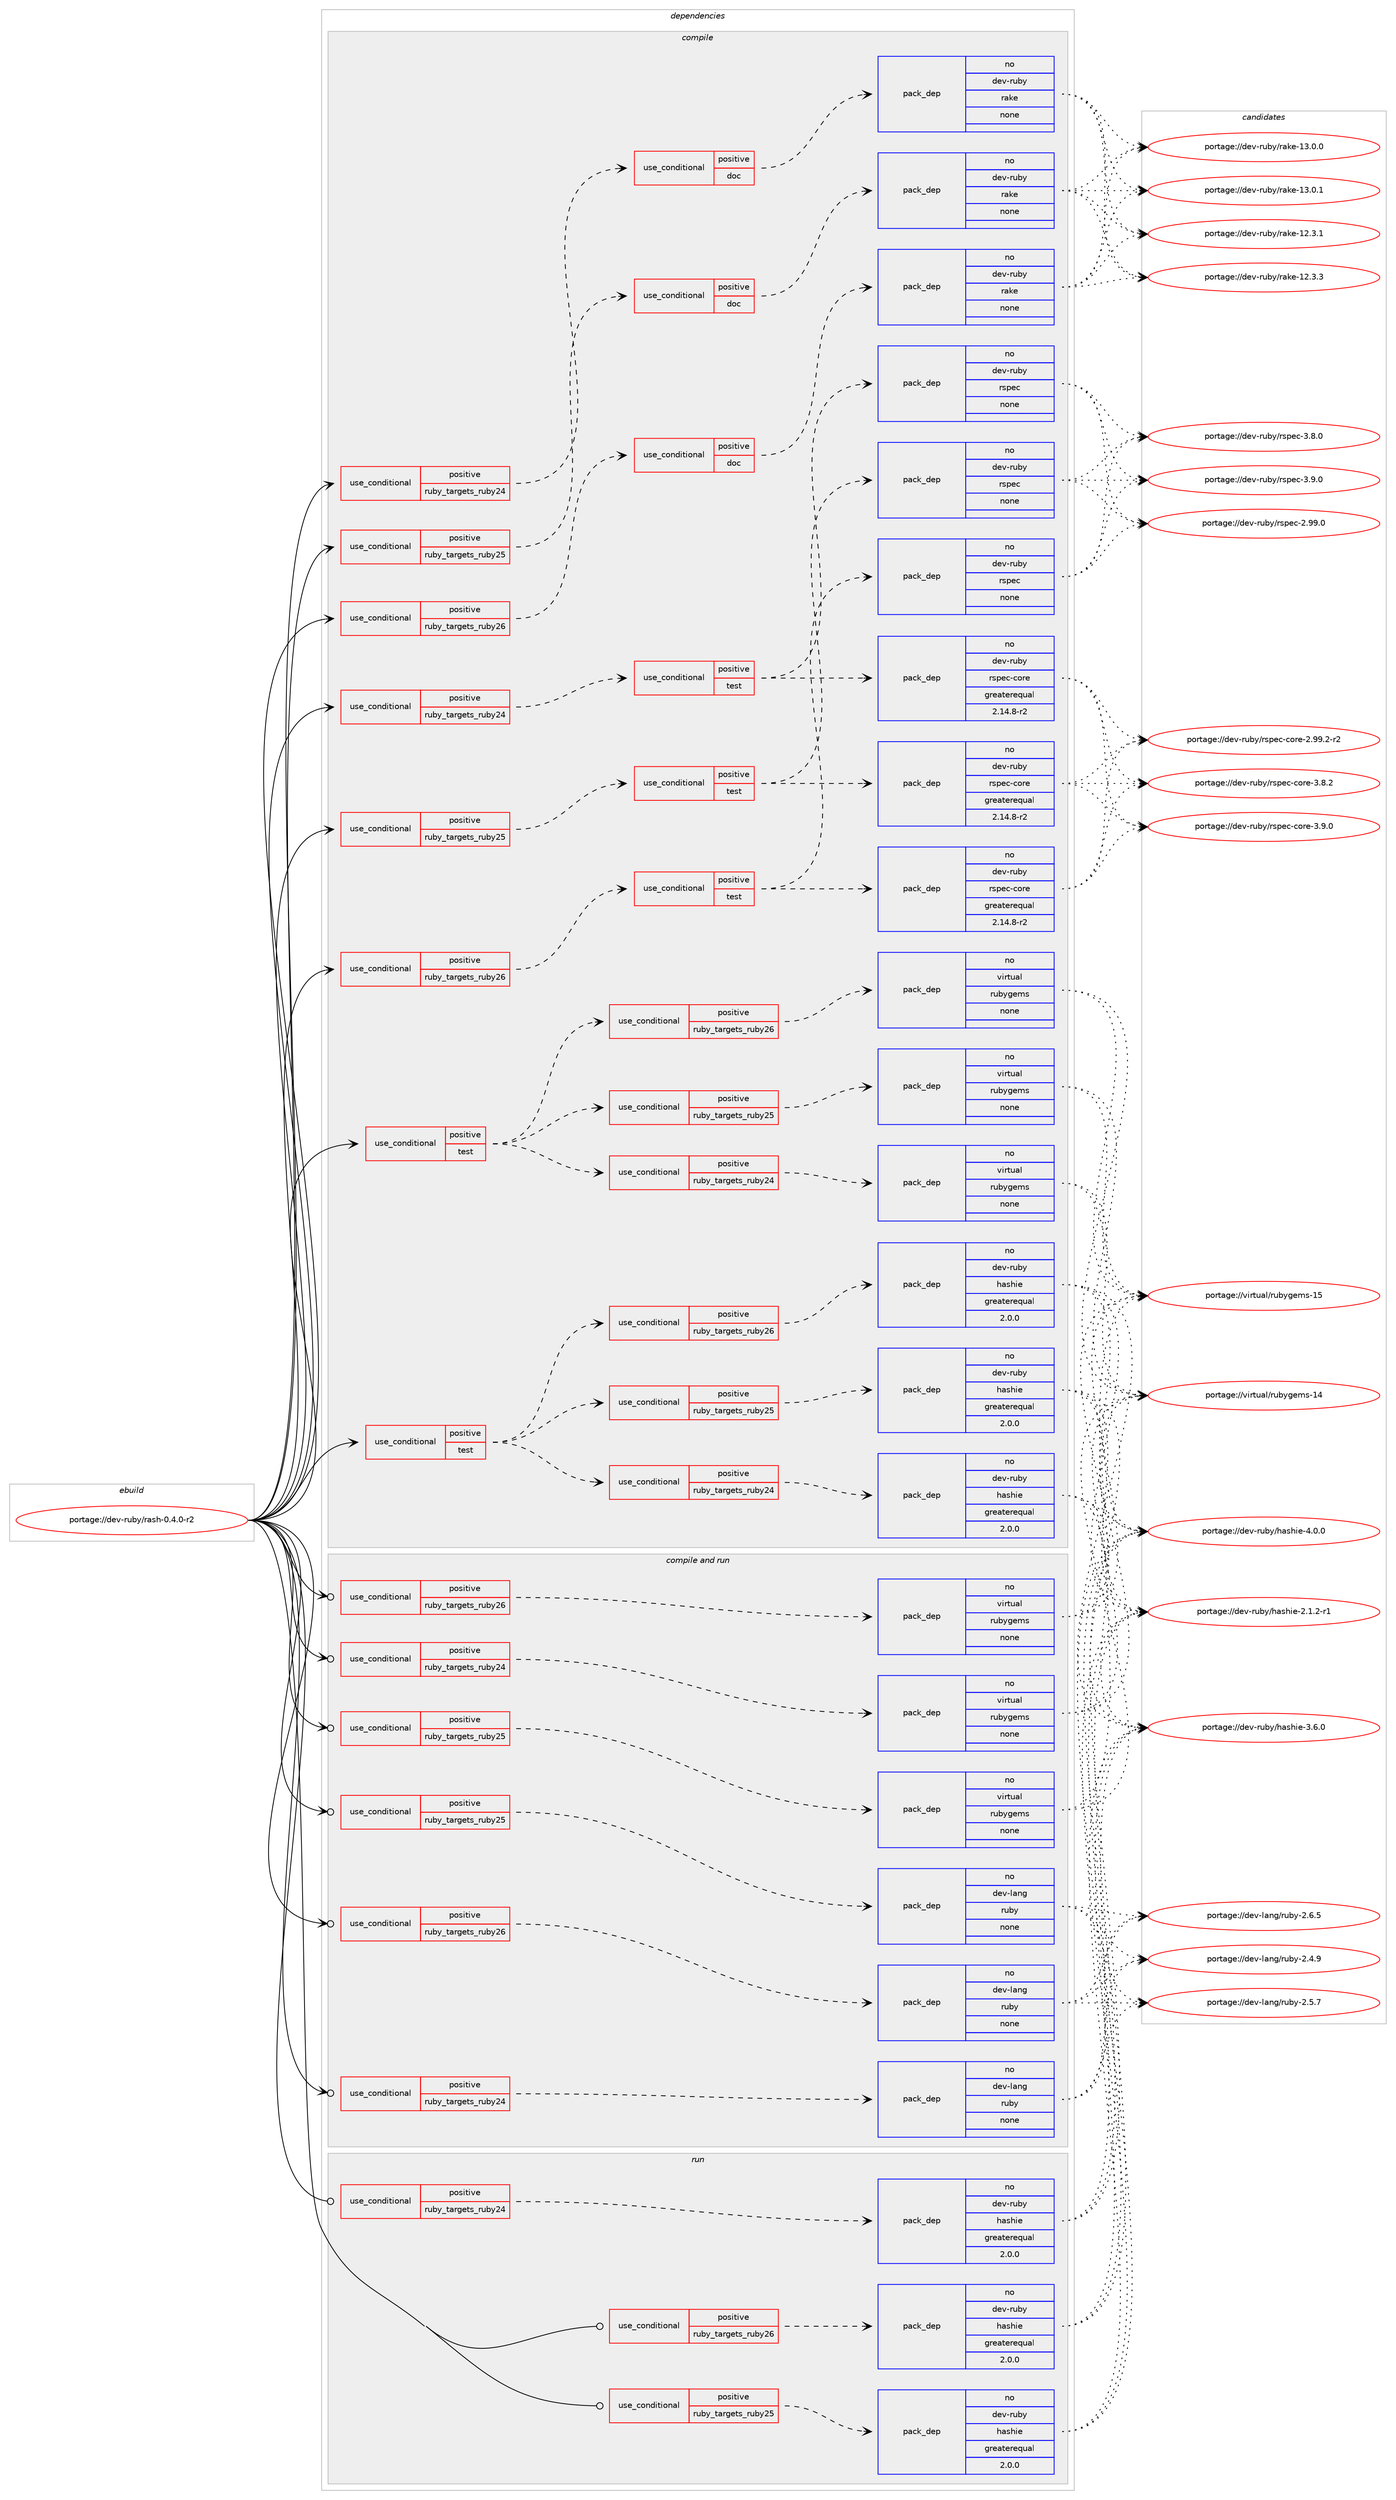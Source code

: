 digraph prolog {

# *************
# Graph options
# *************

newrank=true;
concentrate=true;
compound=true;
graph [rankdir=LR,fontname=Helvetica,fontsize=10,ranksep=1.5];#, ranksep=2.5, nodesep=0.2];
edge  [arrowhead=vee];
node  [fontname=Helvetica,fontsize=10];

# **********
# The ebuild
# **********

subgraph cluster_leftcol {
color=gray;
rank=same;
label=<<i>ebuild</i>>;
id [label="portage://dev-ruby/rash-0.4.0-r2", color=red, width=4, href="../dev-ruby/rash-0.4.0-r2.svg"];
}

# ****************
# The dependencies
# ****************

subgraph cluster_midcol {
color=gray;
label=<<i>dependencies</i>>;
subgraph cluster_compile {
fillcolor="#eeeeee";
style=filled;
label=<<i>compile</i>>;
subgraph cond60435 {
dependency237096 [label=<<TABLE BORDER="0" CELLBORDER="1" CELLSPACING="0" CELLPADDING="4"><TR><TD ROWSPAN="3" CELLPADDING="10">use_conditional</TD></TR><TR><TD>positive</TD></TR><TR><TD>ruby_targets_ruby24</TD></TR></TABLE>>, shape=none, color=red];
subgraph cond60436 {
dependency237097 [label=<<TABLE BORDER="0" CELLBORDER="1" CELLSPACING="0" CELLPADDING="4"><TR><TD ROWSPAN="3" CELLPADDING="10">use_conditional</TD></TR><TR><TD>positive</TD></TR><TR><TD>doc</TD></TR></TABLE>>, shape=none, color=red];
subgraph pack173116 {
dependency237098 [label=<<TABLE BORDER="0" CELLBORDER="1" CELLSPACING="0" CELLPADDING="4" WIDTH="220"><TR><TD ROWSPAN="6" CELLPADDING="30">pack_dep</TD></TR><TR><TD WIDTH="110">no</TD></TR><TR><TD>dev-ruby</TD></TR><TR><TD>rake</TD></TR><TR><TD>none</TD></TR><TR><TD></TD></TR></TABLE>>, shape=none, color=blue];
}
dependency237097:e -> dependency237098:w [weight=20,style="dashed",arrowhead="vee"];
}
dependency237096:e -> dependency237097:w [weight=20,style="dashed",arrowhead="vee"];
}
id:e -> dependency237096:w [weight=20,style="solid",arrowhead="vee"];
subgraph cond60437 {
dependency237099 [label=<<TABLE BORDER="0" CELLBORDER="1" CELLSPACING="0" CELLPADDING="4"><TR><TD ROWSPAN="3" CELLPADDING="10">use_conditional</TD></TR><TR><TD>positive</TD></TR><TR><TD>ruby_targets_ruby24</TD></TR></TABLE>>, shape=none, color=red];
subgraph cond60438 {
dependency237100 [label=<<TABLE BORDER="0" CELLBORDER="1" CELLSPACING="0" CELLPADDING="4"><TR><TD ROWSPAN="3" CELLPADDING="10">use_conditional</TD></TR><TR><TD>positive</TD></TR><TR><TD>test</TD></TR></TABLE>>, shape=none, color=red];
subgraph pack173117 {
dependency237101 [label=<<TABLE BORDER="0" CELLBORDER="1" CELLSPACING="0" CELLPADDING="4" WIDTH="220"><TR><TD ROWSPAN="6" CELLPADDING="30">pack_dep</TD></TR><TR><TD WIDTH="110">no</TD></TR><TR><TD>dev-ruby</TD></TR><TR><TD>rspec</TD></TR><TR><TD>none</TD></TR><TR><TD></TD></TR></TABLE>>, shape=none, color=blue];
}
dependency237100:e -> dependency237101:w [weight=20,style="dashed",arrowhead="vee"];
subgraph pack173118 {
dependency237102 [label=<<TABLE BORDER="0" CELLBORDER="1" CELLSPACING="0" CELLPADDING="4" WIDTH="220"><TR><TD ROWSPAN="6" CELLPADDING="30">pack_dep</TD></TR><TR><TD WIDTH="110">no</TD></TR><TR><TD>dev-ruby</TD></TR><TR><TD>rspec-core</TD></TR><TR><TD>greaterequal</TD></TR><TR><TD>2.14.8-r2</TD></TR></TABLE>>, shape=none, color=blue];
}
dependency237100:e -> dependency237102:w [weight=20,style="dashed",arrowhead="vee"];
}
dependency237099:e -> dependency237100:w [weight=20,style="dashed",arrowhead="vee"];
}
id:e -> dependency237099:w [weight=20,style="solid",arrowhead="vee"];
subgraph cond60439 {
dependency237103 [label=<<TABLE BORDER="0" CELLBORDER="1" CELLSPACING="0" CELLPADDING="4"><TR><TD ROWSPAN="3" CELLPADDING="10">use_conditional</TD></TR><TR><TD>positive</TD></TR><TR><TD>ruby_targets_ruby25</TD></TR></TABLE>>, shape=none, color=red];
subgraph cond60440 {
dependency237104 [label=<<TABLE BORDER="0" CELLBORDER="1" CELLSPACING="0" CELLPADDING="4"><TR><TD ROWSPAN="3" CELLPADDING="10">use_conditional</TD></TR><TR><TD>positive</TD></TR><TR><TD>doc</TD></TR></TABLE>>, shape=none, color=red];
subgraph pack173119 {
dependency237105 [label=<<TABLE BORDER="0" CELLBORDER="1" CELLSPACING="0" CELLPADDING="4" WIDTH="220"><TR><TD ROWSPAN="6" CELLPADDING="30">pack_dep</TD></TR><TR><TD WIDTH="110">no</TD></TR><TR><TD>dev-ruby</TD></TR><TR><TD>rake</TD></TR><TR><TD>none</TD></TR><TR><TD></TD></TR></TABLE>>, shape=none, color=blue];
}
dependency237104:e -> dependency237105:w [weight=20,style="dashed",arrowhead="vee"];
}
dependency237103:e -> dependency237104:w [weight=20,style="dashed",arrowhead="vee"];
}
id:e -> dependency237103:w [weight=20,style="solid",arrowhead="vee"];
subgraph cond60441 {
dependency237106 [label=<<TABLE BORDER="0" CELLBORDER="1" CELLSPACING="0" CELLPADDING="4"><TR><TD ROWSPAN="3" CELLPADDING="10">use_conditional</TD></TR><TR><TD>positive</TD></TR><TR><TD>ruby_targets_ruby25</TD></TR></TABLE>>, shape=none, color=red];
subgraph cond60442 {
dependency237107 [label=<<TABLE BORDER="0" CELLBORDER="1" CELLSPACING="0" CELLPADDING="4"><TR><TD ROWSPAN="3" CELLPADDING="10">use_conditional</TD></TR><TR><TD>positive</TD></TR><TR><TD>test</TD></TR></TABLE>>, shape=none, color=red];
subgraph pack173120 {
dependency237108 [label=<<TABLE BORDER="0" CELLBORDER="1" CELLSPACING="0" CELLPADDING="4" WIDTH="220"><TR><TD ROWSPAN="6" CELLPADDING="30">pack_dep</TD></TR><TR><TD WIDTH="110">no</TD></TR><TR><TD>dev-ruby</TD></TR><TR><TD>rspec</TD></TR><TR><TD>none</TD></TR><TR><TD></TD></TR></TABLE>>, shape=none, color=blue];
}
dependency237107:e -> dependency237108:w [weight=20,style="dashed",arrowhead="vee"];
subgraph pack173121 {
dependency237109 [label=<<TABLE BORDER="0" CELLBORDER="1" CELLSPACING="0" CELLPADDING="4" WIDTH="220"><TR><TD ROWSPAN="6" CELLPADDING="30">pack_dep</TD></TR><TR><TD WIDTH="110">no</TD></TR><TR><TD>dev-ruby</TD></TR><TR><TD>rspec-core</TD></TR><TR><TD>greaterequal</TD></TR><TR><TD>2.14.8-r2</TD></TR></TABLE>>, shape=none, color=blue];
}
dependency237107:e -> dependency237109:w [weight=20,style="dashed",arrowhead="vee"];
}
dependency237106:e -> dependency237107:w [weight=20,style="dashed",arrowhead="vee"];
}
id:e -> dependency237106:w [weight=20,style="solid",arrowhead="vee"];
subgraph cond60443 {
dependency237110 [label=<<TABLE BORDER="0" CELLBORDER="1" CELLSPACING="0" CELLPADDING="4"><TR><TD ROWSPAN="3" CELLPADDING="10">use_conditional</TD></TR><TR><TD>positive</TD></TR><TR><TD>ruby_targets_ruby26</TD></TR></TABLE>>, shape=none, color=red];
subgraph cond60444 {
dependency237111 [label=<<TABLE BORDER="0" CELLBORDER="1" CELLSPACING="0" CELLPADDING="4"><TR><TD ROWSPAN="3" CELLPADDING="10">use_conditional</TD></TR><TR><TD>positive</TD></TR><TR><TD>doc</TD></TR></TABLE>>, shape=none, color=red];
subgraph pack173122 {
dependency237112 [label=<<TABLE BORDER="0" CELLBORDER="1" CELLSPACING="0" CELLPADDING="4" WIDTH="220"><TR><TD ROWSPAN="6" CELLPADDING="30">pack_dep</TD></TR><TR><TD WIDTH="110">no</TD></TR><TR><TD>dev-ruby</TD></TR><TR><TD>rake</TD></TR><TR><TD>none</TD></TR><TR><TD></TD></TR></TABLE>>, shape=none, color=blue];
}
dependency237111:e -> dependency237112:w [weight=20,style="dashed",arrowhead="vee"];
}
dependency237110:e -> dependency237111:w [weight=20,style="dashed",arrowhead="vee"];
}
id:e -> dependency237110:w [weight=20,style="solid",arrowhead="vee"];
subgraph cond60445 {
dependency237113 [label=<<TABLE BORDER="0" CELLBORDER="1" CELLSPACING="0" CELLPADDING="4"><TR><TD ROWSPAN="3" CELLPADDING="10">use_conditional</TD></TR><TR><TD>positive</TD></TR><TR><TD>ruby_targets_ruby26</TD></TR></TABLE>>, shape=none, color=red];
subgraph cond60446 {
dependency237114 [label=<<TABLE BORDER="0" CELLBORDER="1" CELLSPACING="0" CELLPADDING="4"><TR><TD ROWSPAN="3" CELLPADDING="10">use_conditional</TD></TR><TR><TD>positive</TD></TR><TR><TD>test</TD></TR></TABLE>>, shape=none, color=red];
subgraph pack173123 {
dependency237115 [label=<<TABLE BORDER="0" CELLBORDER="1" CELLSPACING="0" CELLPADDING="4" WIDTH="220"><TR><TD ROWSPAN="6" CELLPADDING="30">pack_dep</TD></TR><TR><TD WIDTH="110">no</TD></TR><TR><TD>dev-ruby</TD></TR><TR><TD>rspec</TD></TR><TR><TD>none</TD></TR><TR><TD></TD></TR></TABLE>>, shape=none, color=blue];
}
dependency237114:e -> dependency237115:w [weight=20,style="dashed",arrowhead="vee"];
subgraph pack173124 {
dependency237116 [label=<<TABLE BORDER="0" CELLBORDER="1" CELLSPACING="0" CELLPADDING="4" WIDTH="220"><TR><TD ROWSPAN="6" CELLPADDING="30">pack_dep</TD></TR><TR><TD WIDTH="110">no</TD></TR><TR><TD>dev-ruby</TD></TR><TR><TD>rspec-core</TD></TR><TR><TD>greaterequal</TD></TR><TR><TD>2.14.8-r2</TD></TR></TABLE>>, shape=none, color=blue];
}
dependency237114:e -> dependency237116:w [weight=20,style="dashed",arrowhead="vee"];
}
dependency237113:e -> dependency237114:w [weight=20,style="dashed",arrowhead="vee"];
}
id:e -> dependency237113:w [weight=20,style="solid",arrowhead="vee"];
subgraph cond60447 {
dependency237117 [label=<<TABLE BORDER="0" CELLBORDER="1" CELLSPACING="0" CELLPADDING="4"><TR><TD ROWSPAN="3" CELLPADDING="10">use_conditional</TD></TR><TR><TD>positive</TD></TR><TR><TD>test</TD></TR></TABLE>>, shape=none, color=red];
subgraph cond60448 {
dependency237118 [label=<<TABLE BORDER="0" CELLBORDER="1" CELLSPACING="0" CELLPADDING="4"><TR><TD ROWSPAN="3" CELLPADDING="10">use_conditional</TD></TR><TR><TD>positive</TD></TR><TR><TD>ruby_targets_ruby24</TD></TR></TABLE>>, shape=none, color=red];
subgraph pack173125 {
dependency237119 [label=<<TABLE BORDER="0" CELLBORDER="1" CELLSPACING="0" CELLPADDING="4" WIDTH="220"><TR><TD ROWSPAN="6" CELLPADDING="30">pack_dep</TD></TR><TR><TD WIDTH="110">no</TD></TR><TR><TD>dev-ruby</TD></TR><TR><TD>hashie</TD></TR><TR><TD>greaterequal</TD></TR><TR><TD>2.0.0</TD></TR></TABLE>>, shape=none, color=blue];
}
dependency237118:e -> dependency237119:w [weight=20,style="dashed",arrowhead="vee"];
}
dependency237117:e -> dependency237118:w [weight=20,style="dashed",arrowhead="vee"];
subgraph cond60449 {
dependency237120 [label=<<TABLE BORDER="0" CELLBORDER="1" CELLSPACING="0" CELLPADDING="4"><TR><TD ROWSPAN="3" CELLPADDING="10">use_conditional</TD></TR><TR><TD>positive</TD></TR><TR><TD>ruby_targets_ruby25</TD></TR></TABLE>>, shape=none, color=red];
subgraph pack173126 {
dependency237121 [label=<<TABLE BORDER="0" CELLBORDER="1" CELLSPACING="0" CELLPADDING="4" WIDTH="220"><TR><TD ROWSPAN="6" CELLPADDING="30">pack_dep</TD></TR><TR><TD WIDTH="110">no</TD></TR><TR><TD>dev-ruby</TD></TR><TR><TD>hashie</TD></TR><TR><TD>greaterequal</TD></TR><TR><TD>2.0.0</TD></TR></TABLE>>, shape=none, color=blue];
}
dependency237120:e -> dependency237121:w [weight=20,style="dashed",arrowhead="vee"];
}
dependency237117:e -> dependency237120:w [weight=20,style="dashed",arrowhead="vee"];
subgraph cond60450 {
dependency237122 [label=<<TABLE BORDER="0" CELLBORDER="1" CELLSPACING="0" CELLPADDING="4"><TR><TD ROWSPAN="3" CELLPADDING="10">use_conditional</TD></TR><TR><TD>positive</TD></TR><TR><TD>ruby_targets_ruby26</TD></TR></TABLE>>, shape=none, color=red];
subgraph pack173127 {
dependency237123 [label=<<TABLE BORDER="0" CELLBORDER="1" CELLSPACING="0" CELLPADDING="4" WIDTH="220"><TR><TD ROWSPAN="6" CELLPADDING="30">pack_dep</TD></TR><TR><TD WIDTH="110">no</TD></TR><TR><TD>dev-ruby</TD></TR><TR><TD>hashie</TD></TR><TR><TD>greaterequal</TD></TR><TR><TD>2.0.0</TD></TR></TABLE>>, shape=none, color=blue];
}
dependency237122:e -> dependency237123:w [weight=20,style="dashed",arrowhead="vee"];
}
dependency237117:e -> dependency237122:w [weight=20,style="dashed",arrowhead="vee"];
}
id:e -> dependency237117:w [weight=20,style="solid",arrowhead="vee"];
subgraph cond60451 {
dependency237124 [label=<<TABLE BORDER="0" CELLBORDER="1" CELLSPACING="0" CELLPADDING="4"><TR><TD ROWSPAN="3" CELLPADDING="10">use_conditional</TD></TR><TR><TD>positive</TD></TR><TR><TD>test</TD></TR></TABLE>>, shape=none, color=red];
subgraph cond60452 {
dependency237125 [label=<<TABLE BORDER="0" CELLBORDER="1" CELLSPACING="0" CELLPADDING="4"><TR><TD ROWSPAN="3" CELLPADDING="10">use_conditional</TD></TR><TR><TD>positive</TD></TR><TR><TD>ruby_targets_ruby24</TD></TR></TABLE>>, shape=none, color=red];
subgraph pack173128 {
dependency237126 [label=<<TABLE BORDER="0" CELLBORDER="1" CELLSPACING="0" CELLPADDING="4" WIDTH="220"><TR><TD ROWSPAN="6" CELLPADDING="30">pack_dep</TD></TR><TR><TD WIDTH="110">no</TD></TR><TR><TD>virtual</TD></TR><TR><TD>rubygems</TD></TR><TR><TD>none</TD></TR><TR><TD></TD></TR></TABLE>>, shape=none, color=blue];
}
dependency237125:e -> dependency237126:w [weight=20,style="dashed",arrowhead="vee"];
}
dependency237124:e -> dependency237125:w [weight=20,style="dashed",arrowhead="vee"];
subgraph cond60453 {
dependency237127 [label=<<TABLE BORDER="0" CELLBORDER="1" CELLSPACING="0" CELLPADDING="4"><TR><TD ROWSPAN="3" CELLPADDING="10">use_conditional</TD></TR><TR><TD>positive</TD></TR><TR><TD>ruby_targets_ruby25</TD></TR></TABLE>>, shape=none, color=red];
subgraph pack173129 {
dependency237128 [label=<<TABLE BORDER="0" CELLBORDER="1" CELLSPACING="0" CELLPADDING="4" WIDTH="220"><TR><TD ROWSPAN="6" CELLPADDING="30">pack_dep</TD></TR><TR><TD WIDTH="110">no</TD></TR><TR><TD>virtual</TD></TR><TR><TD>rubygems</TD></TR><TR><TD>none</TD></TR><TR><TD></TD></TR></TABLE>>, shape=none, color=blue];
}
dependency237127:e -> dependency237128:w [weight=20,style="dashed",arrowhead="vee"];
}
dependency237124:e -> dependency237127:w [weight=20,style="dashed",arrowhead="vee"];
subgraph cond60454 {
dependency237129 [label=<<TABLE BORDER="0" CELLBORDER="1" CELLSPACING="0" CELLPADDING="4"><TR><TD ROWSPAN="3" CELLPADDING="10">use_conditional</TD></TR><TR><TD>positive</TD></TR><TR><TD>ruby_targets_ruby26</TD></TR></TABLE>>, shape=none, color=red];
subgraph pack173130 {
dependency237130 [label=<<TABLE BORDER="0" CELLBORDER="1" CELLSPACING="0" CELLPADDING="4" WIDTH="220"><TR><TD ROWSPAN="6" CELLPADDING="30">pack_dep</TD></TR><TR><TD WIDTH="110">no</TD></TR><TR><TD>virtual</TD></TR><TR><TD>rubygems</TD></TR><TR><TD>none</TD></TR><TR><TD></TD></TR></TABLE>>, shape=none, color=blue];
}
dependency237129:e -> dependency237130:w [weight=20,style="dashed",arrowhead="vee"];
}
dependency237124:e -> dependency237129:w [weight=20,style="dashed",arrowhead="vee"];
}
id:e -> dependency237124:w [weight=20,style="solid",arrowhead="vee"];
}
subgraph cluster_compileandrun {
fillcolor="#eeeeee";
style=filled;
label=<<i>compile and run</i>>;
subgraph cond60455 {
dependency237131 [label=<<TABLE BORDER="0" CELLBORDER="1" CELLSPACING="0" CELLPADDING="4"><TR><TD ROWSPAN="3" CELLPADDING="10">use_conditional</TD></TR><TR><TD>positive</TD></TR><TR><TD>ruby_targets_ruby24</TD></TR></TABLE>>, shape=none, color=red];
subgraph pack173131 {
dependency237132 [label=<<TABLE BORDER="0" CELLBORDER="1" CELLSPACING="0" CELLPADDING="4" WIDTH="220"><TR><TD ROWSPAN="6" CELLPADDING="30">pack_dep</TD></TR><TR><TD WIDTH="110">no</TD></TR><TR><TD>dev-lang</TD></TR><TR><TD>ruby</TD></TR><TR><TD>none</TD></TR><TR><TD></TD></TR></TABLE>>, shape=none, color=blue];
}
dependency237131:e -> dependency237132:w [weight=20,style="dashed",arrowhead="vee"];
}
id:e -> dependency237131:w [weight=20,style="solid",arrowhead="odotvee"];
subgraph cond60456 {
dependency237133 [label=<<TABLE BORDER="0" CELLBORDER="1" CELLSPACING="0" CELLPADDING="4"><TR><TD ROWSPAN="3" CELLPADDING="10">use_conditional</TD></TR><TR><TD>positive</TD></TR><TR><TD>ruby_targets_ruby24</TD></TR></TABLE>>, shape=none, color=red];
subgraph pack173132 {
dependency237134 [label=<<TABLE BORDER="0" CELLBORDER="1" CELLSPACING="0" CELLPADDING="4" WIDTH="220"><TR><TD ROWSPAN="6" CELLPADDING="30">pack_dep</TD></TR><TR><TD WIDTH="110">no</TD></TR><TR><TD>virtual</TD></TR><TR><TD>rubygems</TD></TR><TR><TD>none</TD></TR><TR><TD></TD></TR></TABLE>>, shape=none, color=blue];
}
dependency237133:e -> dependency237134:w [weight=20,style="dashed",arrowhead="vee"];
}
id:e -> dependency237133:w [weight=20,style="solid",arrowhead="odotvee"];
subgraph cond60457 {
dependency237135 [label=<<TABLE BORDER="0" CELLBORDER="1" CELLSPACING="0" CELLPADDING="4"><TR><TD ROWSPAN="3" CELLPADDING="10">use_conditional</TD></TR><TR><TD>positive</TD></TR><TR><TD>ruby_targets_ruby25</TD></TR></TABLE>>, shape=none, color=red];
subgraph pack173133 {
dependency237136 [label=<<TABLE BORDER="0" CELLBORDER="1" CELLSPACING="0" CELLPADDING="4" WIDTH="220"><TR><TD ROWSPAN="6" CELLPADDING="30">pack_dep</TD></TR><TR><TD WIDTH="110">no</TD></TR><TR><TD>dev-lang</TD></TR><TR><TD>ruby</TD></TR><TR><TD>none</TD></TR><TR><TD></TD></TR></TABLE>>, shape=none, color=blue];
}
dependency237135:e -> dependency237136:w [weight=20,style="dashed",arrowhead="vee"];
}
id:e -> dependency237135:w [weight=20,style="solid",arrowhead="odotvee"];
subgraph cond60458 {
dependency237137 [label=<<TABLE BORDER="0" CELLBORDER="1" CELLSPACING="0" CELLPADDING="4"><TR><TD ROWSPAN="3" CELLPADDING="10">use_conditional</TD></TR><TR><TD>positive</TD></TR><TR><TD>ruby_targets_ruby25</TD></TR></TABLE>>, shape=none, color=red];
subgraph pack173134 {
dependency237138 [label=<<TABLE BORDER="0" CELLBORDER="1" CELLSPACING="0" CELLPADDING="4" WIDTH="220"><TR><TD ROWSPAN="6" CELLPADDING="30">pack_dep</TD></TR><TR><TD WIDTH="110">no</TD></TR><TR><TD>virtual</TD></TR><TR><TD>rubygems</TD></TR><TR><TD>none</TD></TR><TR><TD></TD></TR></TABLE>>, shape=none, color=blue];
}
dependency237137:e -> dependency237138:w [weight=20,style="dashed",arrowhead="vee"];
}
id:e -> dependency237137:w [weight=20,style="solid",arrowhead="odotvee"];
subgraph cond60459 {
dependency237139 [label=<<TABLE BORDER="0" CELLBORDER="1" CELLSPACING="0" CELLPADDING="4"><TR><TD ROWSPAN="3" CELLPADDING="10">use_conditional</TD></TR><TR><TD>positive</TD></TR><TR><TD>ruby_targets_ruby26</TD></TR></TABLE>>, shape=none, color=red];
subgraph pack173135 {
dependency237140 [label=<<TABLE BORDER="0" CELLBORDER="1" CELLSPACING="0" CELLPADDING="4" WIDTH="220"><TR><TD ROWSPAN="6" CELLPADDING="30">pack_dep</TD></TR><TR><TD WIDTH="110">no</TD></TR><TR><TD>dev-lang</TD></TR><TR><TD>ruby</TD></TR><TR><TD>none</TD></TR><TR><TD></TD></TR></TABLE>>, shape=none, color=blue];
}
dependency237139:e -> dependency237140:w [weight=20,style="dashed",arrowhead="vee"];
}
id:e -> dependency237139:w [weight=20,style="solid",arrowhead="odotvee"];
subgraph cond60460 {
dependency237141 [label=<<TABLE BORDER="0" CELLBORDER="1" CELLSPACING="0" CELLPADDING="4"><TR><TD ROWSPAN="3" CELLPADDING="10">use_conditional</TD></TR><TR><TD>positive</TD></TR><TR><TD>ruby_targets_ruby26</TD></TR></TABLE>>, shape=none, color=red];
subgraph pack173136 {
dependency237142 [label=<<TABLE BORDER="0" CELLBORDER="1" CELLSPACING="0" CELLPADDING="4" WIDTH="220"><TR><TD ROWSPAN="6" CELLPADDING="30">pack_dep</TD></TR><TR><TD WIDTH="110">no</TD></TR><TR><TD>virtual</TD></TR><TR><TD>rubygems</TD></TR><TR><TD>none</TD></TR><TR><TD></TD></TR></TABLE>>, shape=none, color=blue];
}
dependency237141:e -> dependency237142:w [weight=20,style="dashed",arrowhead="vee"];
}
id:e -> dependency237141:w [weight=20,style="solid",arrowhead="odotvee"];
}
subgraph cluster_run {
fillcolor="#eeeeee";
style=filled;
label=<<i>run</i>>;
subgraph cond60461 {
dependency237143 [label=<<TABLE BORDER="0" CELLBORDER="1" CELLSPACING="0" CELLPADDING="4"><TR><TD ROWSPAN="3" CELLPADDING="10">use_conditional</TD></TR><TR><TD>positive</TD></TR><TR><TD>ruby_targets_ruby24</TD></TR></TABLE>>, shape=none, color=red];
subgraph pack173137 {
dependency237144 [label=<<TABLE BORDER="0" CELLBORDER="1" CELLSPACING="0" CELLPADDING="4" WIDTH="220"><TR><TD ROWSPAN="6" CELLPADDING="30">pack_dep</TD></TR><TR><TD WIDTH="110">no</TD></TR><TR><TD>dev-ruby</TD></TR><TR><TD>hashie</TD></TR><TR><TD>greaterequal</TD></TR><TR><TD>2.0.0</TD></TR></TABLE>>, shape=none, color=blue];
}
dependency237143:e -> dependency237144:w [weight=20,style="dashed",arrowhead="vee"];
}
id:e -> dependency237143:w [weight=20,style="solid",arrowhead="odot"];
subgraph cond60462 {
dependency237145 [label=<<TABLE BORDER="0" CELLBORDER="1" CELLSPACING="0" CELLPADDING="4"><TR><TD ROWSPAN="3" CELLPADDING="10">use_conditional</TD></TR><TR><TD>positive</TD></TR><TR><TD>ruby_targets_ruby25</TD></TR></TABLE>>, shape=none, color=red];
subgraph pack173138 {
dependency237146 [label=<<TABLE BORDER="0" CELLBORDER="1" CELLSPACING="0" CELLPADDING="4" WIDTH="220"><TR><TD ROWSPAN="6" CELLPADDING="30">pack_dep</TD></TR><TR><TD WIDTH="110">no</TD></TR><TR><TD>dev-ruby</TD></TR><TR><TD>hashie</TD></TR><TR><TD>greaterequal</TD></TR><TR><TD>2.0.0</TD></TR></TABLE>>, shape=none, color=blue];
}
dependency237145:e -> dependency237146:w [weight=20,style="dashed",arrowhead="vee"];
}
id:e -> dependency237145:w [weight=20,style="solid",arrowhead="odot"];
subgraph cond60463 {
dependency237147 [label=<<TABLE BORDER="0" CELLBORDER="1" CELLSPACING="0" CELLPADDING="4"><TR><TD ROWSPAN="3" CELLPADDING="10">use_conditional</TD></TR><TR><TD>positive</TD></TR><TR><TD>ruby_targets_ruby26</TD></TR></TABLE>>, shape=none, color=red];
subgraph pack173139 {
dependency237148 [label=<<TABLE BORDER="0" CELLBORDER="1" CELLSPACING="0" CELLPADDING="4" WIDTH="220"><TR><TD ROWSPAN="6" CELLPADDING="30">pack_dep</TD></TR><TR><TD WIDTH="110">no</TD></TR><TR><TD>dev-ruby</TD></TR><TR><TD>hashie</TD></TR><TR><TD>greaterequal</TD></TR><TR><TD>2.0.0</TD></TR></TABLE>>, shape=none, color=blue];
}
dependency237147:e -> dependency237148:w [weight=20,style="dashed",arrowhead="vee"];
}
id:e -> dependency237147:w [weight=20,style="solid",arrowhead="odot"];
}
}

# **************
# The candidates
# **************

subgraph cluster_choices {
rank=same;
color=gray;
label=<<i>candidates</i>>;

subgraph choice173116 {
color=black;
nodesep=1;
choiceportage1001011184511411798121471149710710145495046514649 [label="portage://dev-ruby/rake-12.3.1", color=red, width=4,href="../dev-ruby/rake-12.3.1.svg"];
choiceportage1001011184511411798121471149710710145495046514651 [label="portage://dev-ruby/rake-12.3.3", color=red, width=4,href="../dev-ruby/rake-12.3.3.svg"];
choiceportage1001011184511411798121471149710710145495146484648 [label="portage://dev-ruby/rake-13.0.0", color=red, width=4,href="../dev-ruby/rake-13.0.0.svg"];
choiceportage1001011184511411798121471149710710145495146484649 [label="portage://dev-ruby/rake-13.0.1", color=red, width=4,href="../dev-ruby/rake-13.0.1.svg"];
dependency237098:e -> choiceportage1001011184511411798121471149710710145495046514649:w [style=dotted,weight="100"];
dependency237098:e -> choiceportage1001011184511411798121471149710710145495046514651:w [style=dotted,weight="100"];
dependency237098:e -> choiceportage1001011184511411798121471149710710145495146484648:w [style=dotted,weight="100"];
dependency237098:e -> choiceportage1001011184511411798121471149710710145495146484649:w [style=dotted,weight="100"];
}
subgraph choice173117 {
color=black;
nodesep=1;
choiceportage1001011184511411798121471141151121019945504657574648 [label="portage://dev-ruby/rspec-2.99.0", color=red, width=4,href="../dev-ruby/rspec-2.99.0.svg"];
choiceportage10010111845114117981214711411511210199455146564648 [label="portage://dev-ruby/rspec-3.8.0", color=red, width=4,href="../dev-ruby/rspec-3.8.0.svg"];
choiceportage10010111845114117981214711411511210199455146574648 [label="portage://dev-ruby/rspec-3.9.0", color=red, width=4,href="../dev-ruby/rspec-3.9.0.svg"];
dependency237101:e -> choiceportage1001011184511411798121471141151121019945504657574648:w [style=dotted,weight="100"];
dependency237101:e -> choiceportage10010111845114117981214711411511210199455146564648:w [style=dotted,weight="100"];
dependency237101:e -> choiceportage10010111845114117981214711411511210199455146574648:w [style=dotted,weight="100"];
}
subgraph choice173118 {
color=black;
nodesep=1;
choiceportage100101118451141179812147114115112101994599111114101455046575746504511450 [label="portage://dev-ruby/rspec-core-2.99.2-r2", color=red, width=4,href="../dev-ruby/rspec-core-2.99.2-r2.svg"];
choiceportage100101118451141179812147114115112101994599111114101455146564650 [label="portage://dev-ruby/rspec-core-3.8.2", color=red, width=4,href="../dev-ruby/rspec-core-3.8.2.svg"];
choiceportage100101118451141179812147114115112101994599111114101455146574648 [label="portage://dev-ruby/rspec-core-3.9.0", color=red, width=4,href="../dev-ruby/rspec-core-3.9.0.svg"];
dependency237102:e -> choiceportage100101118451141179812147114115112101994599111114101455046575746504511450:w [style=dotted,weight="100"];
dependency237102:e -> choiceportage100101118451141179812147114115112101994599111114101455146564650:w [style=dotted,weight="100"];
dependency237102:e -> choiceportage100101118451141179812147114115112101994599111114101455146574648:w [style=dotted,weight="100"];
}
subgraph choice173119 {
color=black;
nodesep=1;
choiceportage1001011184511411798121471149710710145495046514649 [label="portage://dev-ruby/rake-12.3.1", color=red, width=4,href="../dev-ruby/rake-12.3.1.svg"];
choiceportage1001011184511411798121471149710710145495046514651 [label="portage://dev-ruby/rake-12.3.3", color=red, width=4,href="../dev-ruby/rake-12.3.3.svg"];
choiceportage1001011184511411798121471149710710145495146484648 [label="portage://dev-ruby/rake-13.0.0", color=red, width=4,href="../dev-ruby/rake-13.0.0.svg"];
choiceportage1001011184511411798121471149710710145495146484649 [label="portage://dev-ruby/rake-13.0.1", color=red, width=4,href="../dev-ruby/rake-13.0.1.svg"];
dependency237105:e -> choiceportage1001011184511411798121471149710710145495046514649:w [style=dotted,weight="100"];
dependency237105:e -> choiceportage1001011184511411798121471149710710145495046514651:w [style=dotted,weight="100"];
dependency237105:e -> choiceportage1001011184511411798121471149710710145495146484648:w [style=dotted,weight="100"];
dependency237105:e -> choiceportage1001011184511411798121471149710710145495146484649:w [style=dotted,weight="100"];
}
subgraph choice173120 {
color=black;
nodesep=1;
choiceportage1001011184511411798121471141151121019945504657574648 [label="portage://dev-ruby/rspec-2.99.0", color=red, width=4,href="../dev-ruby/rspec-2.99.0.svg"];
choiceportage10010111845114117981214711411511210199455146564648 [label="portage://dev-ruby/rspec-3.8.0", color=red, width=4,href="../dev-ruby/rspec-3.8.0.svg"];
choiceportage10010111845114117981214711411511210199455146574648 [label="portage://dev-ruby/rspec-3.9.0", color=red, width=4,href="../dev-ruby/rspec-3.9.0.svg"];
dependency237108:e -> choiceportage1001011184511411798121471141151121019945504657574648:w [style=dotted,weight="100"];
dependency237108:e -> choiceportage10010111845114117981214711411511210199455146564648:w [style=dotted,weight="100"];
dependency237108:e -> choiceportage10010111845114117981214711411511210199455146574648:w [style=dotted,weight="100"];
}
subgraph choice173121 {
color=black;
nodesep=1;
choiceportage100101118451141179812147114115112101994599111114101455046575746504511450 [label="portage://dev-ruby/rspec-core-2.99.2-r2", color=red, width=4,href="../dev-ruby/rspec-core-2.99.2-r2.svg"];
choiceportage100101118451141179812147114115112101994599111114101455146564650 [label="portage://dev-ruby/rspec-core-3.8.2", color=red, width=4,href="../dev-ruby/rspec-core-3.8.2.svg"];
choiceportage100101118451141179812147114115112101994599111114101455146574648 [label="portage://dev-ruby/rspec-core-3.9.0", color=red, width=4,href="../dev-ruby/rspec-core-3.9.0.svg"];
dependency237109:e -> choiceportage100101118451141179812147114115112101994599111114101455046575746504511450:w [style=dotted,weight="100"];
dependency237109:e -> choiceportage100101118451141179812147114115112101994599111114101455146564650:w [style=dotted,weight="100"];
dependency237109:e -> choiceportage100101118451141179812147114115112101994599111114101455146574648:w [style=dotted,weight="100"];
}
subgraph choice173122 {
color=black;
nodesep=1;
choiceportage1001011184511411798121471149710710145495046514649 [label="portage://dev-ruby/rake-12.3.1", color=red, width=4,href="../dev-ruby/rake-12.3.1.svg"];
choiceportage1001011184511411798121471149710710145495046514651 [label="portage://dev-ruby/rake-12.3.3", color=red, width=4,href="../dev-ruby/rake-12.3.3.svg"];
choiceportage1001011184511411798121471149710710145495146484648 [label="portage://dev-ruby/rake-13.0.0", color=red, width=4,href="../dev-ruby/rake-13.0.0.svg"];
choiceportage1001011184511411798121471149710710145495146484649 [label="portage://dev-ruby/rake-13.0.1", color=red, width=4,href="../dev-ruby/rake-13.0.1.svg"];
dependency237112:e -> choiceportage1001011184511411798121471149710710145495046514649:w [style=dotted,weight="100"];
dependency237112:e -> choiceportage1001011184511411798121471149710710145495046514651:w [style=dotted,weight="100"];
dependency237112:e -> choiceportage1001011184511411798121471149710710145495146484648:w [style=dotted,weight="100"];
dependency237112:e -> choiceportage1001011184511411798121471149710710145495146484649:w [style=dotted,weight="100"];
}
subgraph choice173123 {
color=black;
nodesep=1;
choiceportage1001011184511411798121471141151121019945504657574648 [label="portage://dev-ruby/rspec-2.99.0", color=red, width=4,href="../dev-ruby/rspec-2.99.0.svg"];
choiceportage10010111845114117981214711411511210199455146564648 [label="portage://dev-ruby/rspec-3.8.0", color=red, width=4,href="../dev-ruby/rspec-3.8.0.svg"];
choiceportage10010111845114117981214711411511210199455146574648 [label="portage://dev-ruby/rspec-3.9.0", color=red, width=4,href="../dev-ruby/rspec-3.9.0.svg"];
dependency237115:e -> choiceportage1001011184511411798121471141151121019945504657574648:w [style=dotted,weight="100"];
dependency237115:e -> choiceportage10010111845114117981214711411511210199455146564648:w [style=dotted,weight="100"];
dependency237115:e -> choiceportage10010111845114117981214711411511210199455146574648:w [style=dotted,weight="100"];
}
subgraph choice173124 {
color=black;
nodesep=1;
choiceportage100101118451141179812147114115112101994599111114101455046575746504511450 [label="portage://dev-ruby/rspec-core-2.99.2-r2", color=red, width=4,href="../dev-ruby/rspec-core-2.99.2-r2.svg"];
choiceportage100101118451141179812147114115112101994599111114101455146564650 [label="portage://dev-ruby/rspec-core-3.8.2", color=red, width=4,href="../dev-ruby/rspec-core-3.8.2.svg"];
choiceportage100101118451141179812147114115112101994599111114101455146574648 [label="portage://dev-ruby/rspec-core-3.9.0", color=red, width=4,href="../dev-ruby/rspec-core-3.9.0.svg"];
dependency237116:e -> choiceportage100101118451141179812147114115112101994599111114101455046575746504511450:w [style=dotted,weight="100"];
dependency237116:e -> choiceportage100101118451141179812147114115112101994599111114101455146564650:w [style=dotted,weight="100"];
dependency237116:e -> choiceportage100101118451141179812147114115112101994599111114101455146574648:w [style=dotted,weight="100"];
}
subgraph choice173125 {
color=black;
nodesep=1;
choiceportage100101118451141179812147104971151041051014550464946504511449 [label="portage://dev-ruby/hashie-2.1.2-r1", color=red, width=4,href="../dev-ruby/hashie-2.1.2-r1.svg"];
choiceportage10010111845114117981214710497115104105101455146544648 [label="portage://dev-ruby/hashie-3.6.0", color=red, width=4,href="../dev-ruby/hashie-3.6.0.svg"];
choiceportage10010111845114117981214710497115104105101455246484648 [label="portage://dev-ruby/hashie-4.0.0", color=red, width=4,href="../dev-ruby/hashie-4.0.0.svg"];
dependency237119:e -> choiceportage100101118451141179812147104971151041051014550464946504511449:w [style=dotted,weight="100"];
dependency237119:e -> choiceportage10010111845114117981214710497115104105101455146544648:w [style=dotted,weight="100"];
dependency237119:e -> choiceportage10010111845114117981214710497115104105101455246484648:w [style=dotted,weight="100"];
}
subgraph choice173126 {
color=black;
nodesep=1;
choiceportage100101118451141179812147104971151041051014550464946504511449 [label="portage://dev-ruby/hashie-2.1.2-r1", color=red, width=4,href="../dev-ruby/hashie-2.1.2-r1.svg"];
choiceportage10010111845114117981214710497115104105101455146544648 [label="portage://dev-ruby/hashie-3.6.0", color=red, width=4,href="../dev-ruby/hashie-3.6.0.svg"];
choiceportage10010111845114117981214710497115104105101455246484648 [label="portage://dev-ruby/hashie-4.0.0", color=red, width=4,href="../dev-ruby/hashie-4.0.0.svg"];
dependency237121:e -> choiceportage100101118451141179812147104971151041051014550464946504511449:w [style=dotted,weight="100"];
dependency237121:e -> choiceportage10010111845114117981214710497115104105101455146544648:w [style=dotted,weight="100"];
dependency237121:e -> choiceportage10010111845114117981214710497115104105101455246484648:w [style=dotted,weight="100"];
}
subgraph choice173127 {
color=black;
nodesep=1;
choiceportage100101118451141179812147104971151041051014550464946504511449 [label="portage://dev-ruby/hashie-2.1.2-r1", color=red, width=4,href="../dev-ruby/hashie-2.1.2-r1.svg"];
choiceportage10010111845114117981214710497115104105101455146544648 [label="portage://dev-ruby/hashie-3.6.0", color=red, width=4,href="../dev-ruby/hashie-3.6.0.svg"];
choiceportage10010111845114117981214710497115104105101455246484648 [label="portage://dev-ruby/hashie-4.0.0", color=red, width=4,href="../dev-ruby/hashie-4.0.0.svg"];
dependency237123:e -> choiceportage100101118451141179812147104971151041051014550464946504511449:w [style=dotted,weight="100"];
dependency237123:e -> choiceportage10010111845114117981214710497115104105101455146544648:w [style=dotted,weight="100"];
dependency237123:e -> choiceportage10010111845114117981214710497115104105101455246484648:w [style=dotted,weight="100"];
}
subgraph choice173128 {
color=black;
nodesep=1;
choiceportage118105114116117971084711411798121103101109115454952 [label="portage://virtual/rubygems-14", color=red, width=4,href="../virtual/rubygems-14.svg"];
choiceportage118105114116117971084711411798121103101109115454953 [label="portage://virtual/rubygems-15", color=red, width=4,href="../virtual/rubygems-15.svg"];
dependency237126:e -> choiceportage118105114116117971084711411798121103101109115454952:w [style=dotted,weight="100"];
dependency237126:e -> choiceportage118105114116117971084711411798121103101109115454953:w [style=dotted,weight="100"];
}
subgraph choice173129 {
color=black;
nodesep=1;
choiceportage118105114116117971084711411798121103101109115454952 [label="portage://virtual/rubygems-14", color=red, width=4,href="../virtual/rubygems-14.svg"];
choiceportage118105114116117971084711411798121103101109115454953 [label="portage://virtual/rubygems-15", color=red, width=4,href="../virtual/rubygems-15.svg"];
dependency237128:e -> choiceportage118105114116117971084711411798121103101109115454952:w [style=dotted,weight="100"];
dependency237128:e -> choiceportage118105114116117971084711411798121103101109115454953:w [style=dotted,weight="100"];
}
subgraph choice173130 {
color=black;
nodesep=1;
choiceportage118105114116117971084711411798121103101109115454952 [label="portage://virtual/rubygems-14", color=red, width=4,href="../virtual/rubygems-14.svg"];
choiceportage118105114116117971084711411798121103101109115454953 [label="portage://virtual/rubygems-15", color=red, width=4,href="../virtual/rubygems-15.svg"];
dependency237130:e -> choiceportage118105114116117971084711411798121103101109115454952:w [style=dotted,weight="100"];
dependency237130:e -> choiceportage118105114116117971084711411798121103101109115454953:w [style=dotted,weight="100"];
}
subgraph choice173131 {
color=black;
nodesep=1;
choiceportage10010111845108971101034711411798121455046524657 [label="portage://dev-lang/ruby-2.4.9", color=red, width=4,href="../dev-lang/ruby-2.4.9.svg"];
choiceportage10010111845108971101034711411798121455046534655 [label="portage://dev-lang/ruby-2.5.7", color=red, width=4,href="../dev-lang/ruby-2.5.7.svg"];
choiceportage10010111845108971101034711411798121455046544653 [label="portage://dev-lang/ruby-2.6.5", color=red, width=4,href="../dev-lang/ruby-2.6.5.svg"];
dependency237132:e -> choiceportage10010111845108971101034711411798121455046524657:w [style=dotted,weight="100"];
dependency237132:e -> choiceportage10010111845108971101034711411798121455046534655:w [style=dotted,weight="100"];
dependency237132:e -> choiceportage10010111845108971101034711411798121455046544653:w [style=dotted,weight="100"];
}
subgraph choice173132 {
color=black;
nodesep=1;
choiceportage118105114116117971084711411798121103101109115454952 [label="portage://virtual/rubygems-14", color=red, width=4,href="../virtual/rubygems-14.svg"];
choiceportage118105114116117971084711411798121103101109115454953 [label="portage://virtual/rubygems-15", color=red, width=4,href="../virtual/rubygems-15.svg"];
dependency237134:e -> choiceportage118105114116117971084711411798121103101109115454952:w [style=dotted,weight="100"];
dependency237134:e -> choiceportage118105114116117971084711411798121103101109115454953:w [style=dotted,weight="100"];
}
subgraph choice173133 {
color=black;
nodesep=1;
choiceportage10010111845108971101034711411798121455046524657 [label="portage://dev-lang/ruby-2.4.9", color=red, width=4,href="../dev-lang/ruby-2.4.9.svg"];
choiceportage10010111845108971101034711411798121455046534655 [label="portage://dev-lang/ruby-2.5.7", color=red, width=4,href="../dev-lang/ruby-2.5.7.svg"];
choiceportage10010111845108971101034711411798121455046544653 [label="portage://dev-lang/ruby-2.6.5", color=red, width=4,href="../dev-lang/ruby-2.6.5.svg"];
dependency237136:e -> choiceportage10010111845108971101034711411798121455046524657:w [style=dotted,weight="100"];
dependency237136:e -> choiceportage10010111845108971101034711411798121455046534655:w [style=dotted,weight="100"];
dependency237136:e -> choiceportage10010111845108971101034711411798121455046544653:w [style=dotted,weight="100"];
}
subgraph choice173134 {
color=black;
nodesep=1;
choiceportage118105114116117971084711411798121103101109115454952 [label="portage://virtual/rubygems-14", color=red, width=4,href="../virtual/rubygems-14.svg"];
choiceportage118105114116117971084711411798121103101109115454953 [label="portage://virtual/rubygems-15", color=red, width=4,href="../virtual/rubygems-15.svg"];
dependency237138:e -> choiceportage118105114116117971084711411798121103101109115454952:w [style=dotted,weight="100"];
dependency237138:e -> choiceportage118105114116117971084711411798121103101109115454953:w [style=dotted,weight="100"];
}
subgraph choice173135 {
color=black;
nodesep=1;
choiceportage10010111845108971101034711411798121455046524657 [label="portage://dev-lang/ruby-2.4.9", color=red, width=4,href="../dev-lang/ruby-2.4.9.svg"];
choiceportage10010111845108971101034711411798121455046534655 [label="portage://dev-lang/ruby-2.5.7", color=red, width=4,href="../dev-lang/ruby-2.5.7.svg"];
choiceportage10010111845108971101034711411798121455046544653 [label="portage://dev-lang/ruby-2.6.5", color=red, width=4,href="../dev-lang/ruby-2.6.5.svg"];
dependency237140:e -> choiceportage10010111845108971101034711411798121455046524657:w [style=dotted,weight="100"];
dependency237140:e -> choiceportage10010111845108971101034711411798121455046534655:w [style=dotted,weight="100"];
dependency237140:e -> choiceportage10010111845108971101034711411798121455046544653:w [style=dotted,weight="100"];
}
subgraph choice173136 {
color=black;
nodesep=1;
choiceportage118105114116117971084711411798121103101109115454952 [label="portage://virtual/rubygems-14", color=red, width=4,href="../virtual/rubygems-14.svg"];
choiceportage118105114116117971084711411798121103101109115454953 [label="portage://virtual/rubygems-15", color=red, width=4,href="../virtual/rubygems-15.svg"];
dependency237142:e -> choiceportage118105114116117971084711411798121103101109115454952:w [style=dotted,weight="100"];
dependency237142:e -> choiceportage118105114116117971084711411798121103101109115454953:w [style=dotted,weight="100"];
}
subgraph choice173137 {
color=black;
nodesep=1;
choiceportage100101118451141179812147104971151041051014550464946504511449 [label="portage://dev-ruby/hashie-2.1.2-r1", color=red, width=4,href="../dev-ruby/hashie-2.1.2-r1.svg"];
choiceportage10010111845114117981214710497115104105101455146544648 [label="portage://dev-ruby/hashie-3.6.0", color=red, width=4,href="../dev-ruby/hashie-3.6.0.svg"];
choiceportage10010111845114117981214710497115104105101455246484648 [label="portage://dev-ruby/hashie-4.0.0", color=red, width=4,href="../dev-ruby/hashie-4.0.0.svg"];
dependency237144:e -> choiceportage100101118451141179812147104971151041051014550464946504511449:w [style=dotted,weight="100"];
dependency237144:e -> choiceportage10010111845114117981214710497115104105101455146544648:w [style=dotted,weight="100"];
dependency237144:e -> choiceportage10010111845114117981214710497115104105101455246484648:w [style=dotted,weight="100"];
}
subgraph choice173138 {
color=black;
nodesep=1;
choiceportage100101118451141179812147104971151041051014550464946504511449 [label="portage://dev-ruby/hashie-2.1.2-r1", color=red, width=4,href="../dev-ruby/hashie-2.1.2-r1.svg"];
choiceportage10010111845114117981214710497115104105101455146544648 [label="portage://dev-ruby/hashie-3.6.0", color=red, width=4,href="../dev-ruby/hashie-3.6.0.svg"];
choiceportage10010111845114117981214710497115104105101455246484648 [label="portage://dev-ruby/hashie-4.0.0", color=red, width=4,href="../dev-ruby/hashie-4.0.0.svg"];
dependency237146:e -> choiceportage100101118451141179812147104971151041051014550464946504511449:w [style=dotted,weight="100"];
dependency237146:e -> choiceportage10010111845114117981214710497115104105101455146544648:w [style=dotted,weight="100"];
dependency237146:e -> choiceportage10010111845114117981214710497115104105101455246484648:w [style=dotted,weight="100"];
}
subgraph choice173139 {
color=black;
nodesep=1;
choiceportage100101118451141179812147104971151041051014550464946504511449 [label="portage://dev-ruby/hashie-2.1.2-r1", color=red, width=4,href="../dev-ruby/hashie-2.1.2-r1.svg"];
choiceportage10010111845114117981214710497115104105101455146544648 [label="portage://dev-ruby/hashie-3.6.0", color=red, width=4,href="../dev-ruby/hashie-3.6.0.svg"];
choiceportage10010111845114117981214710497115104105101455246484648 [label="portage://dev-ruby/hashie-4.0.0", color=red, width=4,href="../dev-ruby/hashie-4.0.0.svg"];
dependency237148:e -> choiceportage100101118451141179812147104971151041051014550464946504511449:w [style=dotted,weight="100"];
dependency237148:e -> choiceportage10010111845114117981214710497115104105101455146544648:w [style=dotted,weight="100"];
dependency237148:e -> choiceportage10010111845114117981214710497115104105101455246484648:w [style=dotted,weight="100"];
}
}

}
